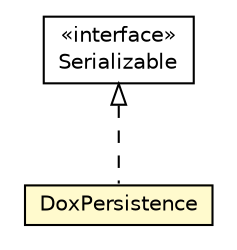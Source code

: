 #!/usr/local/bin/dot
#
# Class diagram 
# Generated by UMLGraph version R5_6-24-gf6e263 (http://www.umlgraph.org/)
#

digraph G {
	edge [fontname="Helvetica",fontsize=10,labelfontname="Helvetica",labelfontsize=10];
	node [fontname="Helvetica",fontsize=10,shape=plaintext];
	nodesep=0.25;
	ranksep=0.5;
	// net.trajano.doxdb.schema.DoxPersistence
	c1018 [label=<<table title="net.trajano.doxdb.schema.DoxPersistence" border="0" cellborder="1" cellspacing="0" cellpadding="2" port="p" bgcolor="lemonChiffon" href="./DoxPersistence.html">
		<tr><td><table border="0" cellspacing="0" cellpadding="1">
<tr><td align="center" balign="center"> DoxPersistence </td></tr>
		</table></td></tr>
		</table>>, URL="./DoxPersistence.html", fontname="Helvetica", fontcolor="black", fontsize=10.0];
	//net.trajano.doxdb.schema.DoxPersistence implements java.io.Serializable
	c1025:p -> c1018:p [dir=back,arrowtail=empty,style=dashed];
	// java.io.Serializable
	c1025 [label=<<table title="java.io.Serializable" border="0" cellborder="1" cellspacing="0" cellpadding="2" port="p" href="http://java.sun.com/j2se/1.4.2/docs/api/java/io/Serializable.html">
		<tr><td><table border="0" cellspacing="0" cellpadding="1">
<tr><td align="center" balign="center"> &#171;interface&#187; </td></tr>
<tr><td align="center" balign="center"> Serializable </td></tr>
		</table></td></tr>
		</table>>, URL="http://java.sun.com/j2se/1.4.2/docs/api/java/io/Serializable.html", fontname="Helvetica", fontcolor="black", fontsize=10.0];
}

